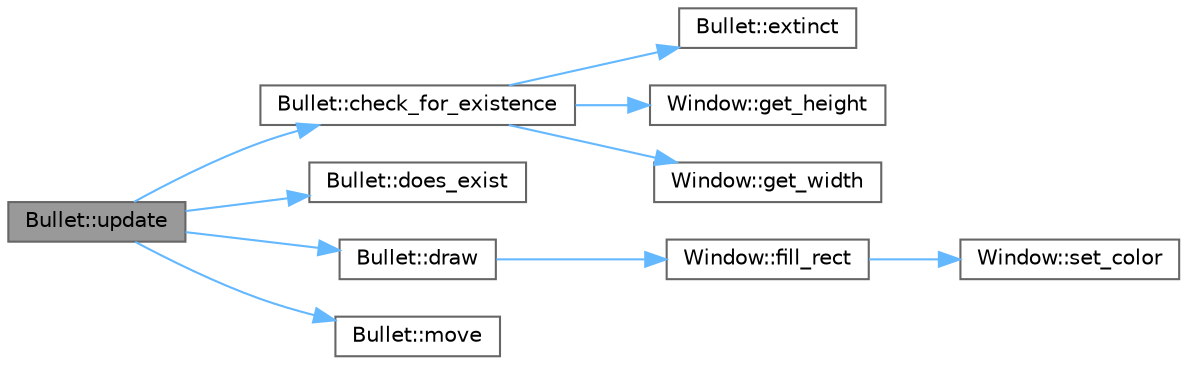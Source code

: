 digraph "Bullet::update"
{
 // LATEX_PDF_SIZE
  bgcolor="transparent";
  edge [fontname=Helvetica,fontsize=10,labelfontname=Helvetica,labelfontsize=10];
  node [fontname=Helvetica,fontsize=10,shape=box,height=0.2,width=0.4];
  rankdir="LR";
  Node1 [id="Node000001",label="Bullet::update",height=0.2,width=0.4,color="gray40", fillcolor="grey60", style="filled", fontcolor="black",tooltip=" "];
  Node1 -> Node2 [id="edge1_Node000001_Node000002",color="steelblue1",style="solid",tooltip=" "];
  Node2 [id="Node000002",label="Bullet::check_for_existence",height=0.2,width=0.4,color="grey40", fillcolor="white", style="filled",URL="$class_bullet.html#a3a9f5b05ef5a1e7b476fcca83df57f91",tooltip=" "];
  Node2 -> Node3 [id="edge2_Node000002_Node000003",color="steelblue1",style="solid",tooltip=" "];
  Node3 [id="Node000003",label="Bullet::extinct",height=0.2,width=0.4,color="grey40", fillcolor="white", style="filled",URL="$class_bullet.html#aed94871c01442590ccaac296a2286519",tooltip=" "];
  Node2 -> Node4 [id="edge3_Node000002_Node000004",color="steelblue1",style="solid",tooltip=" "];
  Node4 [id="Node000004",label="Window::get_height",height=0.2,width=0.4,color="grey40", fillcolor="white", style="filled",URL="$class_window.html#a274335e79942434f897b2aadfc9c0e1b",tooltip=" "];
  Node2 -> Node5 [id="edge4_Node000002_Node000005",color="steelblue1",style="solid",tooltip=" "];
  Node5 [id="Node000005",label="Window::get_width",height=0.2,width=0.4,color="grey40", fillcolor="white", style="filled",URL="$class_window.html#a52c3aa5dca8e905ebea3eacca983e66e",tooltip=" "];
  Node1 -> Node6 [id="edge5_Node000001_Node000006",color="steelblue1",style="solid",tooltip=" "];
  Node6 [id="Node000006",label="Bullet::does_exist",height=0.2,width=0.4,color="grey40", fillcolor="white", style="filled",URL="$class_bullet.html#a7ba9bb4ae32168d1453ca83e85b6847b",tooltip=" "];
  Node1 -> Node7 [id="edge6_Node000001_Node000007",color="steelblue1",style="solid",tooltip=" "];
  Node7 [id="Node000007",label="Bullet::draw",height=0.2,width=0.4,color="grey40", fillcolor="white", style="filled",URL="$class_bullet.html#a389f6bff7f014494cb20e922c38621c6",tooltip=" "];
  Node7 -> Node8 [id="edge7_Node000007_Node000008",color="steelblue1",style="solid",tooltip=" "];
  Node8 [id="Node000008",label="Window::fill_rect",height=0.2,width=0.4,color="grey40", fillcolor="white", style="filled",URL="$class_window.html#a8abdabedbc18330f25fbede753768bcf",tooltip=" "];
  Node8 -> Node9 [id="edge8_Node000008_Node000009",color="steelblue1",style="solid",tooltip=" "];
  Node9 [id="Node000009",label="Window::set_color",height=0.2,width=0.4,color="grey40", fillcolor="white", style="filled",URL="$class_window.html#aaa44de3bc409af49f86169a44b6dad0c",tooltip=" "];
  Node1 -> Node10 [id="edge9_Node000001_Node000010",color="steelblue1",style="solid",tooltip=" "];
  Node10 [id="Node000010",label="Bullet::move",height=0.2,width=0.4,color="grey40", fillcolor="white", style="filled",URL="$class_bullet.html#a6140db968c42c05e829e142f74f20b16",tooltip=" "];
}
